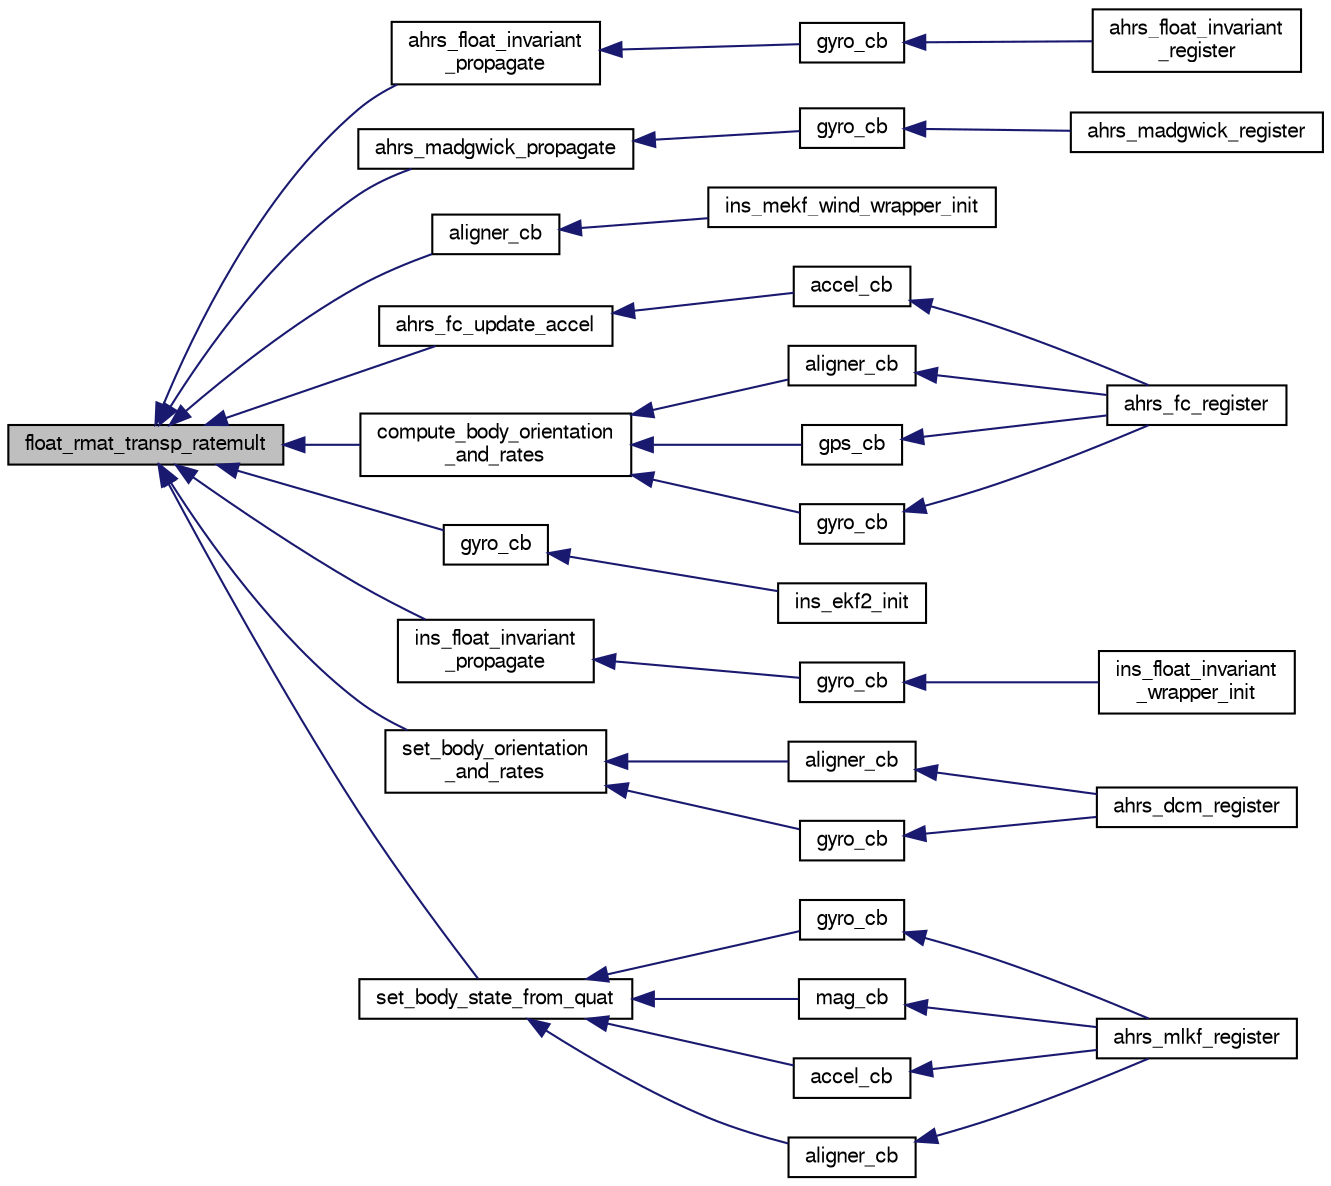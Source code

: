 digraph "float_rmat_transp_ratemult"
{
  edge [fontname="FreeSans",fontsize="10",labelfontname="FreeSans",labelfontsize="10"];
  node [fontname="FreeSans",fontsize="10",shape=record];
  rankdir="LR";
  Node1 [label="float_rmat_transp_ratemult",height=0.2,width=0.4,color="black", fillcolor="grey75", style="filled", fontcolor="black"];
  Node1 -> Node2 [dir="back",color="midnightblue",fontsize="10",style="solid",fontname="FreeSans"];
  Node2 [label="ahrs_fc_update_accel",height=0.2,width=0.4,color="black", fillcolor="white", style="filled",URL="$ahrs__float__cmpl_8h.html#ad3fe7a6c0c460ce60bce6bf52e7b684e"];
  Node2 -> Node3 [dir="back",color="midnightblue",fontsize="10",style="solid",fontname="FreeSans"];
  Node3 [label="accel_cb",height=0.2,width=0.4,color="black", fillcolor="white", style="filled",URL="$ahrs__float__cmpl__wrapper_8c.html#aacd6b1869f263f90a6f1fbe777a87793"];
  Node3 -> Node4 [dir="back",color="midnightblue",fontsize="10",style="solid",fontname="FreeSans"];
  Node4 [label="ahrs_fc_register",height=0.2,width=0.4,color="black", fillcolor="white", style="filled",URL="$ahrs__float__cmpl__wrapper_8h.html#aa47cd2e2f95362dd732bac1f275344e0"];
  Node1 -> Node5 [dir="back",color="midnightblue",fontsize="10",style="solid",fontname="FreeSans"];
  Node5 [label="ahrs_float_invariant\l_propagate",height=0.2,width=0.4,color="black", fillcolor="white", style="filled",URL="$ahrs__float__invariant_8h.html#ace7071aaa0f0096495824e48e2e240ff"];
  Node5 -> Node6 [dir="back",color="midnightblue",fontsize="10",style="solid",fontname="FreeSans"];
  Node6 [label="gyro_cb",height=0.2,width=0.4,color="black", fillcolor="white", style="filled",URL="$ahrs__float__invariant__wrapper_8c.html#a47e1ea35fdb43af72537c6c9f38b889d",tooltip="Call ahrs_float_invariant_propagate on new gyro measurements. "];
  Node6 -> Node7 [dir="back",color="midnightblue",fontsize="10",style="solid",fontname="FreeSans"];
  Node7 [label="ahrs_float_invariant\l_register",height=0.2,width=0.4,color="black", fillcolor="white", style="filled",URL="$ahrs__float__invariant__wrapper_8h.html#af929b6f9cb8695819d29bdacca1f24f0"];
  Node1 -> Node8 [dir="back",color="midnightblue",fontsize="10",style="solid",fontname="FreeSans"];
  Node8 [label="ahrs_madgwick_propagate",height=0.2,width=0.4,color="black", fillcolor="white", style="filled",URL="$ahrs__madgwick_8h.html#a1983ce3f538a01c2cb88609d5bcc33e2"];
  Node8 -> Node9 [dir="back",color="midnightblue",fontsize="10",style="solid",fontname="FreeSans"];
  Node9 [label="gyro_cb",height=0.2,width=0.4,color="black", fillcolor="white", style="filled",URL="$ahrs__madgwick__wrapper_8c.html#a47e1ea35fdb43af72537c6c9f38b889d",tooltip="Call ahrs_madgwick_propagate on new gyro measurements. "];
  Node9 -> Node10 [dir="back",color="midnightblue",fontsize="10",style="solid",fontname="FreeSans"];
  Node10 [label="ahrs_madgwick_register",height=0.2,width=0.4,color="black", fillcolor="white", style="filled",URL="$ahrs__madgwick__wrapper_8h.html#aba61b0738249ab4a910d0b8b9c56a897"];
  Node1 -> Node11 [dir="back",color="midnightblue",fontsize="10",style="solid",fontname="FreeSans"];
  Node11 [label="aligner_cb",height=0.2,width=0.4,color="black", fillcolor="white", style="filled",URL="$ins__mekf__wind__wrapper_8c.html#abb508f672663ab1485eae5b9e1799f21"];
  Node11 -> Node12 [dir="back",color="midnightblue",fontsize="10",style="solid",fontname="FreeSans"];
  Node12 [label="ins_mekf_wind_wrapper_init",height=0.2,width=0.4,color="black", fillcolor="white", style="filled",URL="$ins__mekf__wind__wrapper_8h.html#a7b3c1fefc89ec1a4ff25484626a02deb",tooltip="Init function. "];
  Node1 -> Node13 [dir="back",color="midnightblue",fontsize="10",style="solid",fontname="FreeSans"];
  Node13 [label="compute_body_orientation\l_and_rates",height=0.2,width=0.4,color="black", fillcolor="white", style="filled",URL="$ahrs__float__cmpl__wrapper_8c.html#a2e90a05e5a4ca369d0308bb72e68171d",tooltip="Compute body orientation and rates from imu orientation and rates. "];
  Node13 -> Node14 [dir="back",color="midnightblue",fontsize="10",style="solid",fontname="FreeSans"];
  Node14 [label="aligner_cb",height=0.2,width=0.4,color="black", fillcolor="white", style="filled",URL="$ahrs__float__cmpl__wrapper_8c.html#abb508f672663ab1485eae5b9e1799f21"];
  Node14 -> Node4 [dir="back",color="midnightblue",fontsize="10",style="solid",fontname="FreeSans"];
  Node13 -> Node15 [dir="back",color="midnightblue",fontsize="10",style="solid",fontname="FreeSans"];
  Node15 [label="gps_cb",height=0.2,width=0.4,color="black", fillcolor="white", style="filled",URL="$ahrs__float__cmpl__wrapper_8c.html#a1c1656ce80fe1f1ad49fea691164dbf8"];
  Node15 -> Node4 [dir="back",color="midnightblue",fontsize="10",style="solid",fontname="FreeSans"];
  Node13 -> Node16 [dir="back",color="midnightblue",fontsize="10",style="solid",fontname="FreeSans"];
  Node16 [label="gyro_cb",height=0.2,width=0.4,color="black", fillcolor="white", style="filled",URL="$ahrs__float__cmpl__wrapper_8c.html#a47e1ea35fdb43af72537c6c9f38b889d"];
  Node16 -> Node4 [dir="back",color="midnightblue",fontsize="10",style="solid",fontname="FreeSans"];
  Node1 -> Node17 [dir="back",color="midnightblue",fontsize="10",style="solid",fontname="FreeSans"];
  Node17 [label="gyro_cb",height=0.2,width=0.4,color="black", fillcolor="white", style="filled",URL="$ins__ekf2_8cpp.html#a47e1ea35fdb43af72537c6c9f38b889d"];
  Node17 -> Node18 [dir="back",color="midnightblue",fontsize="10",style="solid",fontname="FreeSans"];
  Node18 [label="ins_ekf2_init",height=0.2,width=0.4,color="black", fillcolor="white", style="filled",URL="$ins__ekf2_8h.html#a81ce9235d9748d33355fc0018197f4c4"];
  Node1 -> Node19 [dir="back",color="midnightblue",fontsize="10",style="solid",fontname="FreeSans"];
  Node19 [label="ins_float_invariant\l_propagate",height=0.2,width=0.4,color="black", fillcolor="white", style="filled",URL="$ins__float__invariant_8h.html#a3295f5f304de90dd15c0465967c3b89f"];
  Node19 -> Node20 [dir="back",color="midnightblue",fontsize="10",style="solid",fontname="FreeSans"];
  Node20 [label="gyro_cb",height=0.2,width=0.4,color="black", fillcolor="white", style="filled",URL="$ins__float__invariant__wrapper_8c.html#a47e1ea35fdb43af72537c6c9f38b889d",tooltip="Call ins_float_invariant_propagate on new gyro measurements. "];
  Node20 -> Node21 [dir="back",color="midnightblue",fontsize="10",style="solid",fontname="FreeSans"];
  Node21 [label="ins_float_invariant\l_wrapper_init",height=0.2,width=0.4,color="black", fillcolor="white", style="filled",URL="$ins__float__invariant__wrapper_8h.html#abd4f3b0fcceec4de92a1ad9a7653c6f3"];
  Node1 -> Node22 [dir="back",color="midnightblue",fontsize="10",style="solid",fontname="FreeSans"];
  Node22 [label="set_body_orientation\l_and_rates",height=0.2,width=0.4,color="black", fillcolor="white", style="filled",URL="$ahrs__float__dcm__wrapper_8c.html#af37e584c40cc004e4db7af1151ff659e",tooltip="Compute body orientation and rates from imu orientation and rates. "];
  Node22 -> Node23 [dir="back",color="midnightblue",fontsize="10",style="solid",fontname="FreeSans"];
  Node23 [label="aligner_cb",height=0.2,width=0.4,color="black", fillcolor="white", style="filled",URL="$ahrs__float__dcm__wrapper_8c.html#abb508f672663ab1485eae5b9e1799f21"];
  Node23 -> Node24 [dir="back",color="midnightblue",fontsize="10",style="solid",fontname="FreeSans"];
  Node24 [label="ahrs_dcm_register",height=0.2,width=0.4,color="black", fillcolor="white", style="filled",URL="$ahrs__float__dcm__wrapper_8h.html#a18235ffdb70868861d5424fe8c4bafa5"];
  Node22 -> Node25 [dir="back",color="midnightblue",fontsize="10",style="solid",fontname="FreeSans"];
  Node25 [label="gyro_cb",height=0.2,width=0.4,color="black", fillcolor="white", style="filled",URL="$ahrs__float__dcm__wrapper_8c.html#a47e1ea35fdb43af72537c6c9f38b889d"];
  Node25 -> Node24 [dir="back",color="midnightblue",fontsize="10",style="solid",fontname="FreeSans"];
  Node1 -> Node26 [dir="back",color="midnightblue",fontsize="10",style="solid",fontname="FreeSans"];
  Node26 [label="set_body_state_from_quat",height=0.2,width=0.4,color="black", fillcolor="white", style="filled",URL="$ahrs__float__mlkf__wrapper_8c.html#abea8ede7c8ebc5179487d3464ab513bb",tooltip="Compute body orientation and rates from imu orientation and rates. "];
  Node26 -> Node27 [dir="back",color="midnightblue",fontsize="10",style="solid",fontname="FreeSans"];
  Node27 [label="accel_cb",height=0.2,width=0.4,color="black", fillcolor="white", style="filled",URL="$ahrs__float__mlkf__wrapper_8c.html#aacd6b1869f263f90a6f1fbe777a87793"];
  Node27 -> Node28 [dir="back",color="midnightblue",fontsize="10",style="solid",fontname="FreeSans"];
  Node28 [label="ahrs_mlkf_register",height=0.2,width=0.4,color="black", fillcolor="white", style="filled",URL="$ahrs__float__mlkf__wrapper_8h.html#adf9165ad7440f11e3dae35391f5844d6"];
  Node26 -> Node29 [dir="back",color="midnightblue",fontsize="10",style="solid",fontname="FreeSans"];
  Node29 [label="aligner_cb",height=0.2,width=0.4,color="black", fillcolor="white", style="filled",URL="$ahrs__float__mlkf__wrapper_8c.html#abb508f672663ab1485eae5b9e1799f21"];
  Node29 -> Node28 [dir="back",color="midnightblue",fontsize="10",style="solid",fontname="FreeSans"];
  Node26 -> Node30 [dir="back",color="midnightblue",fontsize="10",style="solid",fontname="FreeSans"];
  Node30 [label="gyro_cb",height=0.2,width=0.4,color="black", fillcolor="white", style="filled",URL="$ahrs__float__mlkf__wrapper_8c.html#a47e1ea35fdb43af72537c6c9f38b889d"];
  Node30 -> Node28 [dir="back",color="midnightblue",fontsize="10",style="solid",fontname="FreeSans"];
  Node26 -> Node31 [dir="back",color="midnightblue",fontsize="10",style="solid",fontname="FreeSans"];
  Node31 [label="mag_cb",height=0.2,width=0.4,color="black", fillcolor="white", style="filled",URL="$ahrs__float__mlkf__wrapper_8c.html#a49cc1e545848b85016af530049991c02"];
  Node31 -> Node28 [dir="back",color="midnightblue",fontsize="10",style="solid",fontname="FreeSans"];
}
